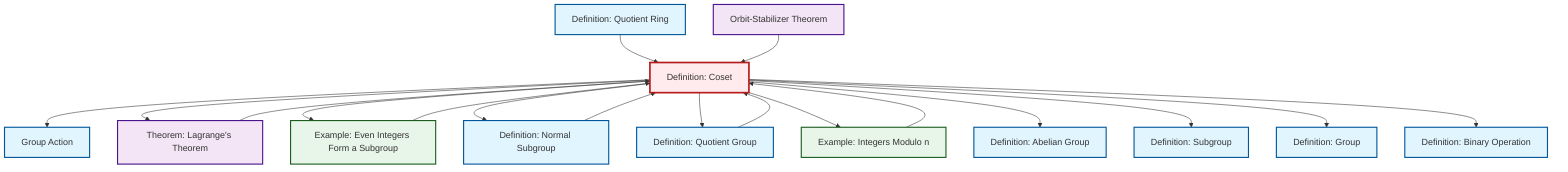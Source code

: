 graph TD
    classDef definition fill:#e1f5fe,stroke:#01579b,stroke-width:2px
    classDef theorem fill:#f3e5f5,stroke:#4a148c,stroke-width:2px
    classDef axiom fill:#fff3e0,stroke:#e65100,stroke-width:2px
    classDef example fill:#e8f5e9,stroke:#1b5e20,stroke-width:2px
    classDef current fill:#ffebee,stroke:#b71c1c,stroke-width:3px
    def-quotient-ring["Definition: Quotient Ring"]:::definition
    def-group-action["Group Action"]:::definition
    ex-even-integers-subgroup["Example: Even Integers Form a Subgroup"]:::example
    def-group["Definition: Group"]:::definition
    def-quotient-group["Definition: Quotient Group"]:::definition
    thm-lagrange["Theorem: Lagrange's Theorem"]:::theorem
    ex-quotient-integers-mod-n["Example: Integers Modulo n"]:::example
    def-subgroup["Definition: Subgroup"]:::definition
    def-abelian-group["Definition: Abelian Group"]:::definition
    thm-orbit-stabilizer["Orbit-Stabilizer Theorem"]:::theorem
    def-normal-subgroup["Definition: Normal Subgroup"]:::definition
    def-binary-operation["Definition: Binary Operation"]:::definition
    def-coset["Definition: Coset"]:::definition
    ex-even-integers-subgroup --> def-coset
    def-coset --> def-group-action
    def-coset --> thm-lagrange
    def-coset --> ex-even-integers-subgroup
    def-coset --> def-normal-subgroup
    def-quotient-ring --> def-coset
    def-normal-subgroup --> def-coset
    def-quotient-group --> def-coset
    def-coset --> def-quotient-group
    def-coset --> ex-quotient-integers-mod-n
    thm-orbit-stabilizer --> def-coset
    def-coset --> def-abelian-group
    def-coset --> def-subgroup
    def-coset --> def-group
    ex-quotient-integers-mod-n --> def-coset
    thm-lagrange --> def-coset
    def-coset --> def-binary-operation
    class def-coset current